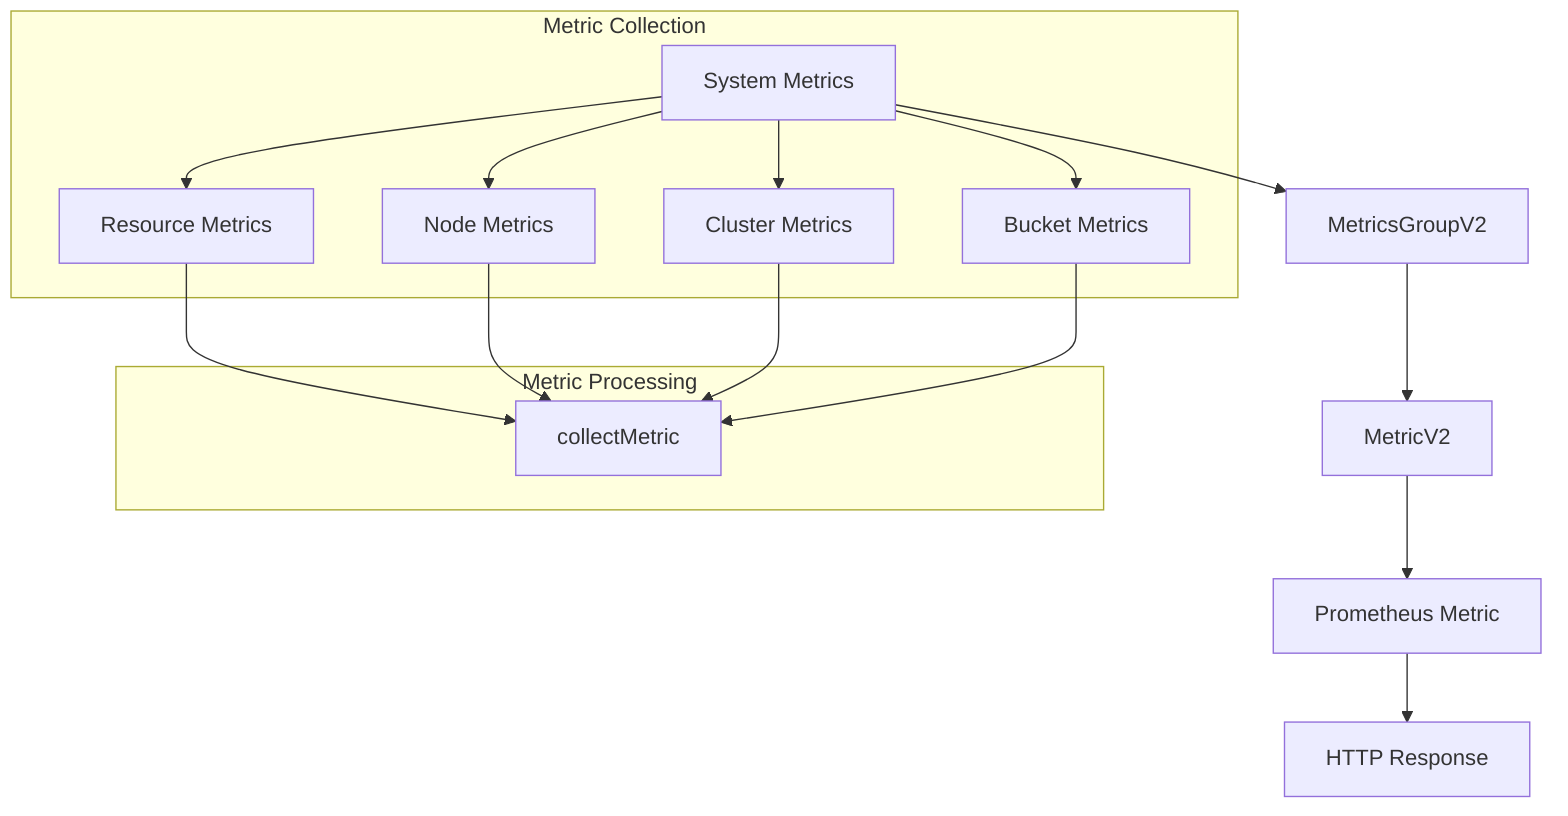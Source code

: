 graph TD
    A[System Metrics] --> B[MetricsGroupV2]
    %% Note over A,B: cmd/metrics-v2.go:460-493
    
    B --> C[MetricV2]
    %% Note over B,C: cmd/metrics-v2.go:719-770
    
    C --> D[Prometheus Metric]
    %% Note over C,D: cmd/metrics-v2.go:412-477
    
    D --> E[HTTP Response]
    %% Note over D,E: cmd/metrics-v2.go:532-573
    
    subgraph "Metric Collection"
        A --> F[Resource Metrics]
        A --> G[Node Metrics]
        A --> H[Cluster Metrics]
        A --> I[Bucket Metrics]
    end
    
    subgraph "Metric Processing"
        F --> J[collectMetric]
        G --> J
        H --> J
        I --> J
    end